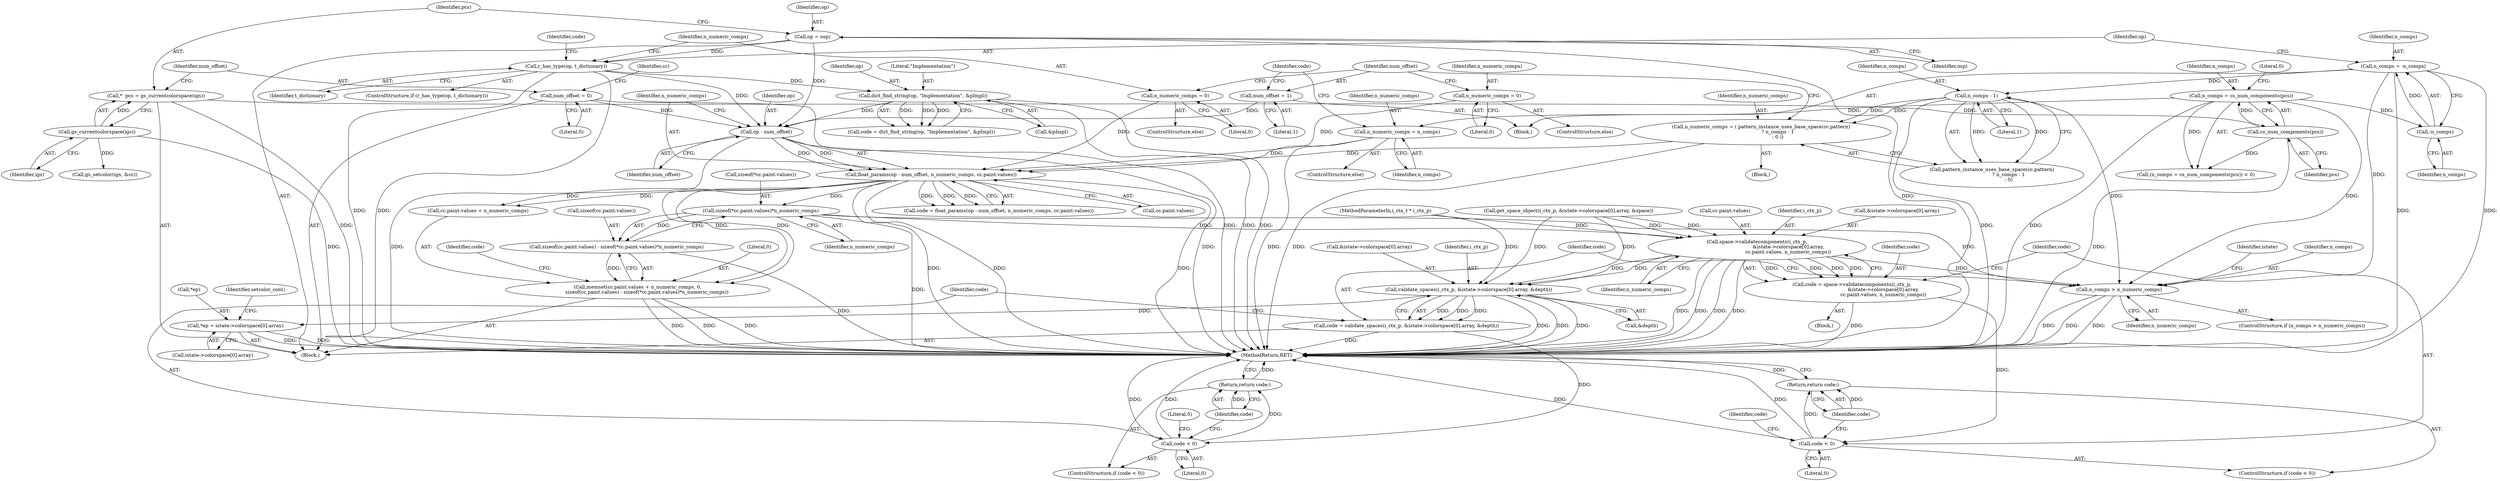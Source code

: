 digraph "1_ghostscript_b326a71659b7837d3acde954b18bda1a6f5e9498@API" {
"1000249" [label="(Call,sizeof(*cc.paint.values)*n_numeric_comps)"];
"1000217" [label="(Call,float_params(op - num_offset, n_numeric_comps, cc.paint.values))"];
"1000218" [label="(Call,op - num_offset)"];
"1000165" [label="(Call,dict_find_string(op, \"Implementation\", &pImpl))"];
"1000157" [label="(Call,r_has_type(op, t_dictionary))"];
"1000120" [label="(Call,op = osp)"];
"1000208" [label="(Call,num_offset = 1)"];
"1000133" [label="(Call,num_offset = 0)"];
"1000189" [label="(Call,n_numeric_comps = ( pattern_instance_uses_base_space(cc.pattern)\n                      ? n_comps - 1\n                      : 0 ))"];
"1000196" [label="(Call,n_comps - 1)"];
"1000152" [label="(Call,n_comps = -n_comps)"];
"1000154" [label="(Call,-n_comps)"];
"1000146" [label="(Call,n_comps = cs_num_components(pcs))"];
"1000148" [label="(Call,cs_num_components(pcs))"];
"1000125" [label="(Call,*  pcs = gs_currentcolorspace(igs))"];
"1000127" [label="(Call,gs_currentcolorspace(igs))"];
"1000205" [label="(Call,n_numeric_comps = 0)"];
"1000212" [label="(Call,n_numeric_comps = n_comps)"];
"1000201" [label="(Call,n_numeric_comps = 0)"];
"1000242" [label="(Call,sizeof(cc.paint.values) - sizeof(*cc.paint.values)*n_numeric_comps)"];
"1000233" [label="(Call,memset(cc.paint.values + n_numeric_comps, 0,\n            sizeof(cc.paint.values) - sizeof(*cc.paint.values)*n_numeric_comps))"];
"1000285" [label="(Call,space->validatecomponents(i_ctx_p,\n                                         &istate->colorspace[0].array,\n                                         cc.paint.values, n_numeric_comps))"];
"1000283" [label="(Call,code = space->validatecomponents(i_ctx_p,\n                                         &istate->colorspace[0].array,\n                                         cc.paint.values, n_numeric_comps))"];
"1000302" [label="(Call,code < 0)"];
"1000305" [label="(Return,return code;)"];
"1000318" [label="(Call,n_comps > n_numeric_comps)"];
"1000332" [label="(Call,validate_spaces(i_ctx_p, &istate->colorspace[0].array, &depth))"];
"1000330" [label="(Call,code = validate_spaces(i_ctx_p, &istate->colorspace[0].array, &depth))"];
"1000345" [label="(Call,code < 0)"];
"1000348" [label="(Return,return code;)"];
"1000381" [label="(Call,*ep = istate->colorspace[0].array)"];
"1000283" [label="(Call,code = space->validatecomponents(i_ctx_p,\n                                         &istate->colorspace[0].array,\n                                         cc.paint.values, n_numeric_comps))"];
"1000133" [label="(Call,num_offset = 0)"];
"1000204" [label="(ControlStructure,else)"];
"1000241" [label="(Literal,0)"];
"1000134" [label="(Identifier,num_offset)"];
"1000118" [label="(Block,)"];
"1000203" [label="(Literal,0)"];
"1000166" [label="(Identifier,op)"];
"1000257" [label="(Identifier,n_numeric_comps)"];
"1000250" [label="(Call,sizeof(*cc.paint.values))"];
"1000127" [label="(Call,gs_currentcolorspace(igs))"];
"1000201" [label="(Call,n_numeric_comps = 0)"];
"1000302" [label="(Call,code < 0)"];
"1000213" [label="(Identifier,n_numeric_comps)"];
"1000233" [label="(Call,memset(cc.paint.values + n_numeric_comps, 0,\n            sizeof(cc.paint.values) - sizeof(*cc.paint.values)*n_numeric_comps))"];
"1000301" [label="(ControlStructure,if (code < 0))"];
"1000135" [label="(Literal,0)"];
"1000332" [label="(Call,validate_spaces(i_ctx_p, &istate->colorspace[0].array, &depth))"];
"1000260" [label="(Call,get_space_object(i_ctx_p, &istate->colorspace[0].array, &space))"];
"1000325" [label="(Identifier,istate)"];
"1000222" [label="(Call,cc.paint.values)"];
"1000165" [label="(Call,dict_find_string(op, \"Implementation\", &pImpl))"];
"1000209" [label="(Identifier,num_offset)"];
"1000330" [label="(Call,code = validate_spaces(i_ctx_p, &istate->colorspace[0].array, &depth))"];
"1000168" [label="(Call,&pImpl)"];
"1000286" [label="(Identifier,i_ctx_p)"];
"1000152" [label="(Call,n_comps = -n_comps)"];
"1000212" [label="(Call,n_numeric_comps = n_comps)"];
"1000333" [label="(Identifier,i_ctx_p)"];
"1000381" [label="(Call,*ep = istate->colorspace[0].array)"];
"1000159" [label="(Identifier,t_dictionary)"];
"1000191" [label="(Call,pattern_instance_uses_base_space(cc.pattern)\n                      ? n_comps - 1\n                      : 0)"];
"1000120" [label="(Call,op = osp)"];
"1000198" [label="(Literal,1)"];
"1000217" [label="(Call,float_params(op - num_offset, n_numeric_comps, cc.paint.values))"];
"1000157" [label="(Call,r_has_type(op, t_dictionary))"];
"1000392" [label="(Identifier,setcolor_cont)"];
"1000345" [label="(Call,code < 0)"];
"1000259" [label="(Identifier,code)"];
"1000117" [label="(MethodParameterIn,i_ctx_t * i_ctx_p)"];
"1000189" [label="(Call,n_numeric_comps = ( pattern_instance_uses_base_space(cc.pattern)\n                      ? n_comps - 1\n                      : 0 ))"];
"1000382" [label="(Call,*ep)"];
"1000384" [label="(Call,istate->colorspace[0].array)"];
"1000306" [label="(Identifier,code)"];
"1000284" [label="(Identifier,code)"];
"1000242" [label="(Call,sizeof(cc.paint.values) - sizeof(*cc.paint.values)*n_numeric_comps)"];
"1000282" [label="(Block,)"];
"1000148" [label="(Call,cs_num_components(pcs))"];
"1000153" [label="(Identifier,n_comps)"];
"1000300" [label="(Identifier,n_numeric_comps)"];
"1000287" [label="(Call,&istate->colorspace[0].array)"];
"1000303" [label="(Identifier,code)"];
"1000154" [label="(Call,-n_comps)"];
"1000334" [label="(Call,&istate->colorspace[0].array)"];
"1000305" [label="(Return,return code;)"];
"1000216" [label="(Identifier,code)"];
"1000151" [label="(Block,)"];
"1000190" [label="(Identifier,n_numeric_comps)"];
"1000285" [label="(Call,space->validatecomponents(i_ctx_p,\n                                         &istate->colorspace[0].array,\n                                         cc.paint.values, n_numeric_comps))"];
"1000141" [label="(Identifier,cc)"];
"1000200" [label="(ControlStructure,else)"];
"1000342" [label="(Call,&depth)"];
"1000155" [label="(Identifier,n_comps)"];
"1000211" [label="(ControlStructure,else)"];
"1000344" [label="(ControlStructure,if (code < 0))"];
"1000234" [label="(Call,cc.paint.values + n_numeric_comps)"];
"1000197" [label="(Identifier,n_comps)"];
"1000126" [label="(Identifier,pcs)"];
"1000318" [label="(Call,n_comps > n_numeric_comps)"];
"1000146" [label="(Call,n_comps = cs_num_components(pcs))"];
"1000121" [label="(Identifier,op)"];
"1000351" [label="(Literal,5)"];
"1000158" [label="(Identifier,op)"];
"1000196" [label="(Call,n_comps - 1)"];
"1000346" [label="(Identifier,code)"];
"1000349" [label="(Identifier,code)"];
"1000163" [label="(Call,code = dict_find_string(op, \"Implementation\", &pImpl))"];
"1000149" [label="(Identifier,pcs)"];
"1000304" [label="(Literal,0)"];
"1000122" [label="(Identifier,osp)"];
"1000147" [label="(Identifier,n_comps)"];
"1000207" [label="(Literal,0)"];
"1000320" [label="(Identifier,n_numeric_comps)"];
"1000347" [label="(Literal,0)"];
"1000156" [label="(ControlStructure,if (r_has_type(op, t_dictionary)))"];
"1000128" [label="(Identifier,igs)"];
"1000348" [label="(Return,return code;)"];
"1000220" [label="(Identifier,num_offset)"];
"1000150" [label="(Literal,0)"];
"1000218" [label="(Call,op - num_offset)"];
"1000210" [label="(Literal,1)"];
"1000295" [label="(Call,cc.paint.values)"];
"1000125" [label="(Call,*  pcs = gs_currentcolorspace(igs))"];
"1000164" [label="(Identifier,code)"];
"1000174" [label="(Block,)"];
"1000219" [label="(Identifier,op)"];
"1000145" [label="(Call,(n_comps = cs_num_components(pcs)) < 0)"];
"1000311" [label="(Call,gs_setcolor(igs, &cc))"];
"1000395" [label="(MethodReturn,RET)"];
"1000214" [label="(Identifier,n_comps)"];
"1000205" [label="(Call,n_numeric_comps = 0)"];
"1000249" [label="(Call,sizeof(*cc.paint.values)*n_numeric_comps)"];
"1000221" [label="(Identifier,n_numeric_comps)"];
"1000215" [label="(Call,code = float_params(op - num_offset, n_numeric_comps, cc.paint.values))"];
"1000206" [label="(Identifier,n_numeric_comps)"];
"1000319" [label="(Identifier,n_comps)"];
"1000331" [label="(Identifier,code)"];
"1000243" [label="(Call,sizeof(cc.paint.values))"];
"1000317" [label="(ControlStructure,if (n_comps > n_numeric_comps))"];
"1000208" [label="(Call,num_offset = 1)"];
"1000202" [label="(Identifier,n_numeric_comps)"];
"1000167" [label="(Literal,\"Implementation\")"];
"1000310" [label="(Identifier,code)"];
"1000249" -> "1000242"  [label="AST: "];
"1000249" -> "1000257"  [label="CFG: "];
"1000250" -> "1000249"  [label="AST: "];
"1000257" -> "1000249"  [label="AST: "];
"1000242" -> "1000249"  [label="CFG: "];
"1000249" -> "1000395"  [label="DDG: "];
"1000249" -> "1000242"  [label="DDG: "];
"1000217" -> "1000249"  [label="DDG: "];
"1000249" -> "1000285"  [label="DDG: "];
"1000249" -> "1000318"  [label="DDG: "];
"1000217" -> "1000215"  [label="AST: "];
"1000217" -> "1000222"  [label="CFG: "];
"1000218" -> "1000217"  [label="AST: "];
"1000221" -> "1000217"  [label="AST: "];
"1000222" -> "1000217"  [label="AST: "];
"1000215" -> "1000217"  [label="CFG: "];
"1000217" -> "1000395"  [label="DDG: "];
"1000217" -> "1000395"  [label="DDG: "];
"1000217" -> "1000395"  [label="DDG: "];
"1000217" -> "1000215"  [label="DDG: "];
"1000217" -> "1000215"  [label="DDG: "];
"1000217" -> "1000215"  [label="DDG: "];
"1000218" -> "1000217"  [label="DDG: "];
"1000218" -> "1000217"  [label="DDG: "];
"1000189" -> "1000217"  [label="DDG: "];
"1000205" -> "1000217"  [label="DDG: "];
"1000212" -> "1000217"  [label="DDG: "];
"1000201" -> "1000217"  [label="DDG: "];
"1000217" -> "1000233"  [label="DDG: "];
"1000217" -> "1000233"  [label="DDG: "];
"1000217" -> "1000234"  [label="DDG: "];
"1000217" -> "1000234"  [label="DDG: "];
"1000218" -> "1000220"  [label="CFG: "];
"1000219" -> "1000218"  [label="AST: "];
"1000220" -> "1000218"  [label="AST: "];
"1000221" -> "1000218"  [label="CFG: "];
"1000218" -> "1000395"  [label="DDG: "];
"1000218" -> "1000395"  [label="DDG: "];
"1000165" -> "1000218"  [label="DDG: "];
"1000157" -> "1000218"  [label="DDG: "];
"1000120" -> "1000218"  [label="DDG: "];
"1000208" -> "1000218"  [label="DDG: "];
"1000133" -> "1000218"  [label="DDG: "];
"1000165" -> "1000163"  [label="AST: "];
"1000165" -> "1000168"  [label="CFG: "];
"1000166" -> "1000165"  [label="AST: "];
"1000167" -> "1000165"  [label="AST: "];
"1000168" -> "1000165"  [label="AST: "];
"1000163" -> "1000165"  [label="CFG: "];
"1000165" -> "1000395"  [label="DDG: "];
"1000165" -> "1000395"  [label="DDG: "];
"1000165" -> "1000163"  [label="DDG: "];
"1000165" -> "1000163"  [label="DDG: "];
"1000165" -> "1000163"  [label="DDG: "];
"1000157" -> "1000165"  [label="DDG: "];
"1000157" -> "1000156"  [label="AST: "];
"1000157" -> "1000159"  [label="CFG: "];
"1000158" -> "1000157"  [label="AST: "];
"1000159" -> "1000157"  [label="AST: "];
"1000164" -> "1000157"  [label="CFG: "];
"1000206" -> "1000157"  [label="CFG: "];
"1000157" -> "1000395"  [label="DDG: "];
"1000157" -> "1000395"  [label="DDG: "];
"1000120" -> "1000157"  [label="DDG: "];
"1000120" -> "1000118"  [label="AST: "];
"1000120" -> "1000122"  [label="CFG: "];
"1000121" -> "1000120"  [label="AST: "];
"1000122" -> "1000120"  [label="AST: "];
"1000126" -> "1000120"  [label="CFG: "];
"1000120" -> "1000395"  [label="DDG: "];
"1000208" -> "1000151"  [label="AST: "];
"1000208" -> "1000210"  [label="CFG: "];
"1000209" -> "1000208"  [label="AST: "];
"1000210" -> "1000208"  [label="AST: "];
"1000216" -> "1000208"  [label="CFG: "];
"1000133" -> "1000118"  [label="AST: "];
"1000133" -> "1000135"  [label="CFG: "];
"1000134" -> "1000133"  [label="AST: "];
"1000135" -> "1000133"  [label="AST: "];
"1000141" -> "1000133"  [label="CFG: "];
"1000133" -> "1000395"  [label="DDG: "];
"1000189" -> "1000174"  [label="AST: "];
"1000189" -> "1000191"  [label="CFG: "];
"1000190" -> "1000189"  [label="AST: "];
"1000191" -> "1000189"  [label="AST: "];
"1000209" -> "1000189"  [label="CFG: "];
"1000189" -> "1000395"  [label="DDG: "];
"1000196" -> "1000189"  [label="DDG: "];
"1000196" -> "1000189"  [label="DDG: "];
"1000196" -> "1000191"  [label="AST: "];
"1000196" -> "1000198"  [label="CFG: "];
"1000197" -> "1000196"  [label="AST: "];
"1000198" -> "1000196"  [label="AST: "];
"1000191" -> "1000196"  [label="CFG: "];
"1000196" -> "1000395"  [label="DDG: "];
"1000196" -> "1000191"  [label="DDG: "];
"1000196" -> "1000191"  [label="DDG: "];
"1000152" -> "1000196"  [label="DDG: "];
"1000196" -> "1000318"  [label="DDG: "];
"1000152" -> "1000151"  [label="AST: "];
"1000152" -> "1000154"  [label="CFG: "];
"1000153" -> "1000152"  [label="AST: "];
"1000154" -> "1000152"  [label="AST: "];
"1000158" -> "1000152"  [label="CFG: "];
"1000152" -> "1000395"  [label="DDG: "];
"1000152" -> "1000395"  [label="DDG: "];
"1000154" -> "1000152"  [label="DDG: "];
"1000152" -> "1000318"  [label="DDG: "];
"1000154" -> "1000155"  [label="CFG: "];
"1000155" -> "1000154"  [label="AST: "];
"1000146" -> "1000154"  [label="DDG: "];
"1000146" -> "1000145"  [label="AST: "];
"1000146" -> "1000148"  [label="CFG: "];
"1000147" -> "1000146"  [label="AST: "];
"1000148" -> "1000146"  [label="AST: "];
"1000150" -> "1000146"  [label="CFG: "];
"1000146" -> "1000395"  [label="DDG: "];
"1000146" -> "1000145"  [label="DDG: "];
"1000148" -> "1000146"  [label="DDG: "];
"1000146" -> "1000212"  [label="DDG: "];
"1000146" -> "1000318"  [label="DDG: "];
"1000148" -> "1000149"  [label="CFG: "];
"1000149" -> "1000148"  [label="AST: "];
"1000148" -> "1000395"  [label="DDG: "];
"1000148" -> "1000145"  [label="DDG: "];
"1000125" -> "1000148"  [label="DDG: "];
"1000125" -> "1000118"  [label="AST: "];
"1000125" -> "1000127"  [label="CFG: "];
"1000126" -> "1000125"  [label="AST: "];
"1000127" -> "1000125"  [label="AST: "];
"1000134" -> "1000125"  [label="CFG: "];
"1000125" -> "1000395"  [label="DDG: "];
"1000127" -> "1000125"  [label="DDG: "];
"1000127" -> "1000128"  [label="CFG: "];
"1000128" -> "1000127"  [label="AST: "];
"1000127" -> "1000395"  [label="DDG: "];
"1000127" -> "1000311"  [label="DDG: "];
"1000205" -> "1000204"  [label="AST: "];
"1000205" -> "1000207"  [label="CFG: "];
"1000206" -> "1000205"  [label="AST: "];
"1000207" -> "1000205"  [label="AST: "];
"1000209" -> "1000205"  [label="CFG: "];
"1000212" -> "1000211"  [label="AST: "];
"1000212" -> "1000214"  [label="CFG: "];
"1000213" -> "1000212"  [label="AST: "];
"1000214" -> "1000212"  [label="AST: "];
"1000216" -> "1000212"  [label="CFG: "];
"1000212" -> "1000395"  [label="DDG: "];
"1000201" -> "1000200"  [label="AST: "];
"1000201" -> "1000203"  [label="CFG: "];
"1000202" -> "1000201"  [label="AST: "];
"1000203" -> "1000201"  [label="AST: "];
"1000209" -> "1000201"  [label="CFG: "];
"1000242" -> "1000233"  [label="AST: "];
"1000243" -> "1000242"  [label="AST: "];
"1000233" -> "1000242"  [label="CFG: "];
"1000242" -> "1000395"  [label="DDG: "];
"1000242" -> "1000233"  [label="DDG: "];
"1000233" -> "1000118"  [label="AST: "];
"1000234" -> "1000233"  [label="AST: "];
"1000241" -> "1000233"  [label="AST: "];
"1000259" -> "1000233"  [label="CFG: "];
"1000233" -> "1000395"  [label="DDG: "];
"1000233" -> "1000395"  [label="DDG: "];
"1000233" -> "1000395"  [label="DDG: "];
"1000285" -> "1000283"  [label="AST: "];
"1000285" -> "1000300"  [label="CFG: "];
"1000286" -> "1000285"  [label="AST: "];
"1000287" -> "1000285"  [label="AST: "];
"1000295" -> "1000285"  [label="AST: "];
"1000300" -> "1000285"  [label="AST: "];
"1000283" -> "1000285"  [label="CFG: "];
"1000285" -> "1000395"  [label="DDG: "];
"1000285" -> "1000395"  [label="DDG: "];
"1000285" -> "1000395"  [label="DDG: "];
"1000285" -> "1000395"  [label="DDG: "];
"1000285" -> "1000283"  [label="DDG: "];
"1000285" -> "1000283"  [label="DDG: "];
"1000285" -> "1000283"  [label="DDG: "];
"1000285" -> "1000283"  [label="DDG: "];
"1000260" -> "1000285"  [label="DDG: "];
"1000260" -> "1000285"  [label="DDG: "];
"1000117" -> "1000285"  [label="DDG: "];
"1000285" -> "1000318"  [label="DDG: "];
"1000285" -> "1000332"  [label="DDG: "];
"1000285" -> "1000332"  [label="DDG: "];
"1000283" -> "1000282"  [label="AST: "];
"1000284" -> "1000283"  [label="AST: "];
"1000303" -> "1000283"  [label="CFG: "];
"1000283" -> "1000395"  [label="DDG: "];
"1000283" -> "1000302"  [label="DDG: "];
"1000302" -> "1000301"  [label="AST: "];
"1000302" -> "1000304"  [label="CFG: "];
"1000303" -> "1000302"  [label="AST: "];
"1000304" -> "1000302"  [label="AST: "];
"1000306" -> "1000302"  [label="CFG: "];
"1000310" -> "1000302"  [label="CFG: "];
"1000302" -> "1000395"  [label="DDG: "];
"1000302" -> "1000395"  [label="DDG: "];
"1000302" -> "1000305"  [label="DDG: "];
"1000305" -> "1000301"  [label="AST: "];
"1000305" -> "1000306"  [label="CFG: "];
"1000306" -> "1000305"  [label="AST: "];
"1000395" -> "1000305"  [label="CFG: "];
"1000305" -> "1000395"  [label="DDG: "];
"1000306" -> "1000305"  [label="DDG: "];
"1000318" -> "1000317"  [label="AST: "];
"1000318" -> "1000320"  [label="CFG: "];
"1000319" -> "1000318"  [label="AST: "];
"1000320" -> "1000318"  [label="AST: "];
"1000325" -> "1000318"  [label="CFG: "];
"1000331" -> "1000318"  [label="CFG: "];
"1000318" -> "1000395"  [label="DDG: "];
"1000318" -> "1000395"  [label="DDG: "];
"1000318" -> "1000395"  [label="DDG: "];
"1000332" -> "1000330"  [label="AST: "];
"1000332" -> "1000342"  [label="CFG: "];
"1000333" -> "1000332"  [label="AST: "];
"1000334" -> "1000332"  [label="AST: "];
"1000342" -> "1000332"  [label="AST: "];
"1000330" -> "1000332"  [label="CFG: "];
"1000332" -> "1000395"  [label="DDG: "];
"1000332" -> "1000395"  [label="DDG: "];
"1000332" -> "1000395"  [label="DDG: "];
"1000332" -> "1000330"  [label="DDG: "];
"1000332" -> "1000330"  [label="DDG: "];
"1000332" -> "1000330"  [label="DDG: "];
"1000260" -> "1000332"  [label="DDG: "];
"1000260" -> "1000332"  [label="DDG: "];
"1000117" -> "1000332"  [label="DDG: "];
"1000332" -> "1000381"  [label="DDG: "];
"1000330" -> "1000118"  [label="AST: "];
"1000331" -> "1000330"  [label="AST: "];
"1000346" -> "1000330"  [label="CFG: "];
"1000330" -> "1000395"  [label="DDG: "];
"1000330" -> "1000345"  [label="DDG: "];
"1000345" -> "1000344"  [label="AST: "];
"1000345" -> "1000347"  [label="CFG: "];
"1000346" -> "1000345"  [label="AST: "];
"1000347" -> "1000345"  [label="AST: "];
"1000349" -> "1000345"  [label="CFG: "];
"1000351" -> "1000345"  [label="CFG: "];
"1000345" -> "1000395"  [label="DDG: "];
"1000345" -> "1000395"  [label="DDG: "];
"1000345" -> "1000348"  [label="DDG: "];
"1000348" -> "1000344"  [label="AST: "];
"1000348" -> "1000349"  [label="CFG: "];
"1000349" -> "1000348"  [label="AST: "];
"1000395" -> "1000348"  [label="CFG: "];
"1000348" -> "1000395"  [label="DDG: "];
"1000349" -> "1000348"  [label="DDG: "];
"1000381" -> "1000118"  [label="AST: "];
"1000381" -> "1000384"  [label="CFG: "];
"1000382" -> "1000381"  [label="AST: "];
"1000384" -> "1000381"  [label="AST: "];
"1000392" -> "1000381"  [label="CFG: "];
"1000381" -> "1000395"  [label="DDG: "];
"1000381" -> "1000395"  [label="DDG: "];
}
